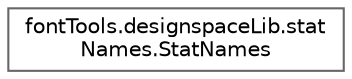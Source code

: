 digraph "Graphical Class Hierarchy"
{
 // LATEX_PDF_SIZE
  bgcolor="transparent";
  edge [fontname=Helvetica,fontsize=10,labelfontname=Helvetica,labelfontsize=10];
  node [fontname=Helvetica,fontsize=10,shape=box,height=0.2,width=0.4];
  rankdir="LR";
  Node0 [id="Node000000",label="fontTools.designspaceLib.stat\lNames.StatNames",height=0.2,width=0.4,color="grey40", fillcolor="white", style="filled",URL="$d2/db2/classfontTools_1_1designspaceLib_1_1statNames_1_1StatNames.html",tooltip=" "];
}
